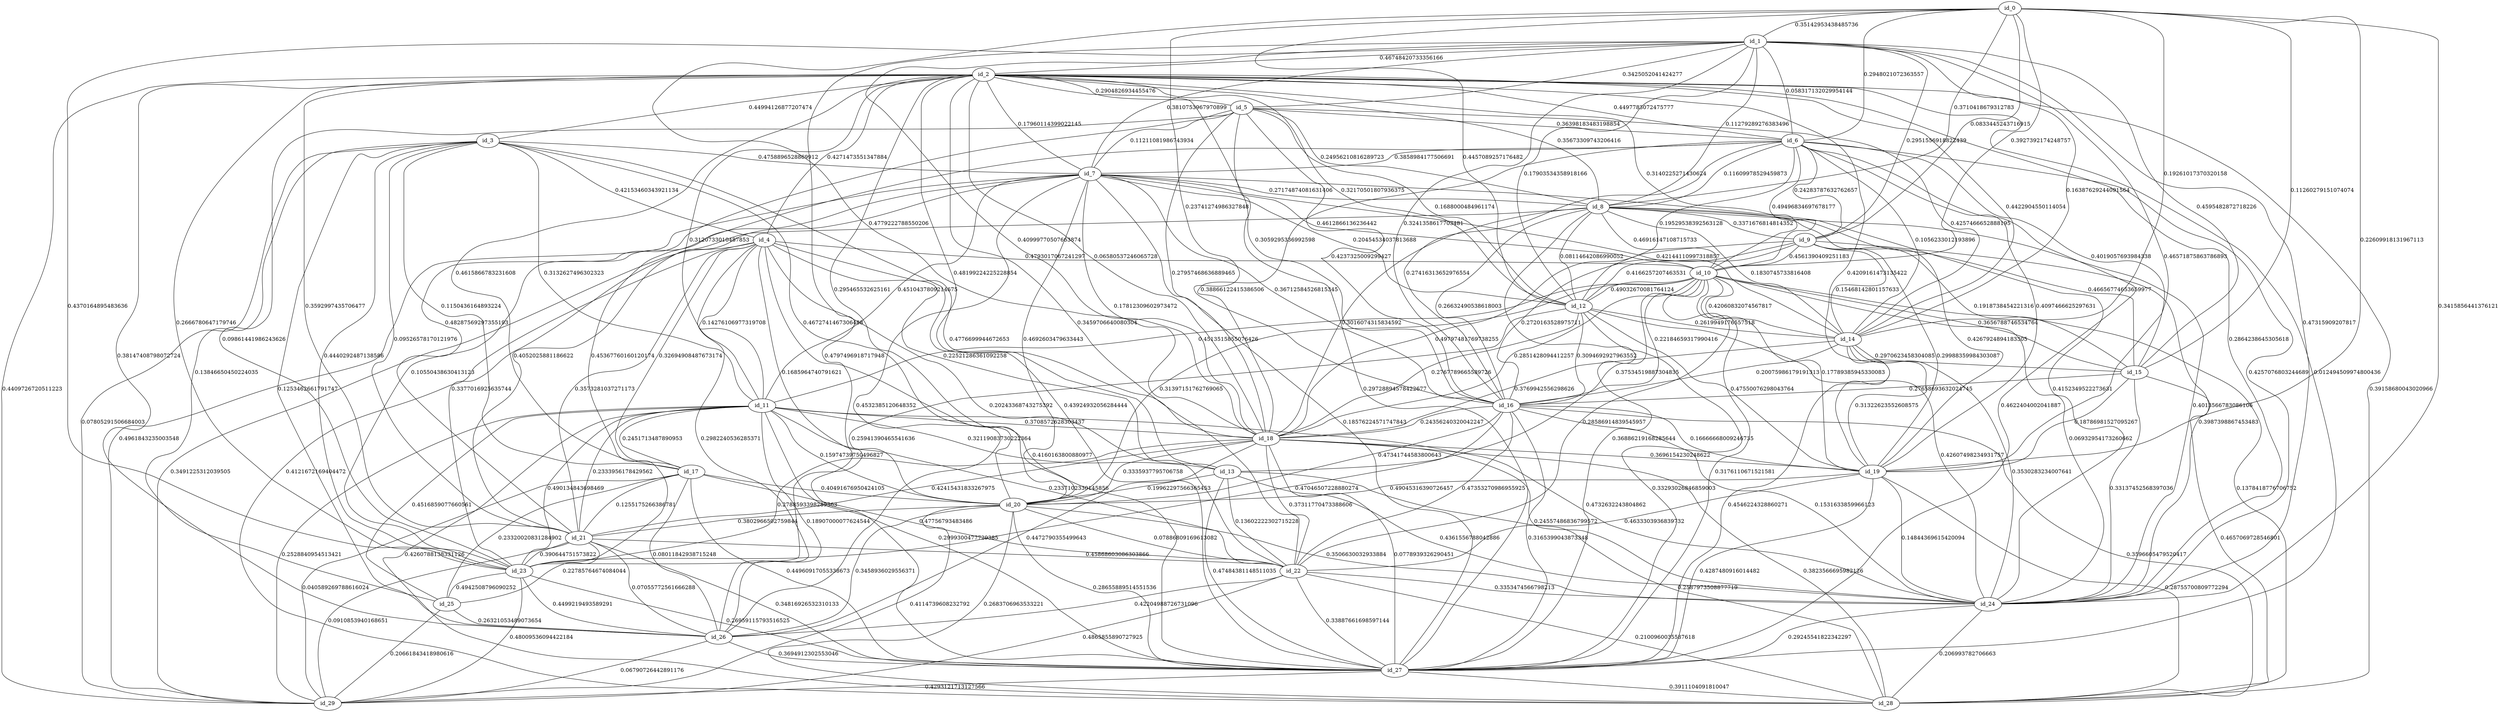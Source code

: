 graph GR{
id_0[label=id_0];
id_1[label=id_1];
id_2[label=id_2];
id_3[label=id_3];
id_4[label=id_4];
id_5[label=id_5];
id_6[label=id_6];
id_7[label=id_7];
id_8[label=id_8];
id_9[label=id_9];
id_10[label=id_10];
id_11[label=id_11];
id_12[label=id_12];
id_13[label=id_13];
id_14[label=id_14];
id_15[label=id_15];
id_16[label=id_16];
id_17[label=id_17];
id_18[label=id_18];
id_19[label=id_19];
id_20[label=id_20];
id_21[label=id_21];
id_22[label=id_22];
id_23[label=id_23];
id_24[label=id_24];
id_25[label=id_25];
id_26[label=id_26];
id_27[label=id_27];
id_28[label=id_28];
id_29[label=id_29];
id_0--id_1[label=0.35142953438485736];
id_0--id_6[label=0.2948021072363557];
id_0--id_8[label=0.3710418679312783];
id_0--id_9[label=0.0833445243716915];
id_0--id_10[label=0.3927392174248757];
id_0--id_12[label=0.4457089257176482];
id_0--id_14[label=0.19261017370320158];
id_0--id_15[label=0.11260279151074074];
id_0--id_16[label=0.23741274986327848];
id_0--id_18[label=0.4779222788550206];
id_0--id_19[label=0.22609918131967113];
id_0--id_24[label=0.3415856441376121];
id_1--id_2[label=0.46748420733356166];
id_1--id_5[label=0.3425052041424277];
id_1--id_6[label=0.058317132029954144];
id_1--id_7[label=0.3810753967970899];
id_1--id_8[label=0.11279289276383496];
id_1--id_9[label=0.2951556918822439];
id_1--id_12[label=0.17903534358918166];
id_1--id_14[label=0.16387629244091564];
id_1--id_15[label=0.4595482872718226];
id_1--id_16[label=0.3241358617703481];
id_1--id_18[label=0.40999770507663874];
id_1--id_19[label=0.46571875863786893];
id_1--id_23[label=0.4370164895483636];
id_1--id_24[label=0.47315909207817];
id_1--id_27[label=0.4797496918717948];
id_2--id_3[label=0.44994126877207474];
id_2--id_4[label=0.4271473551347884];
id_2--id_5[label=0.2904826934455476];
id_2--id_6[label=0.4497783072475777];
id_2--id_7[label=0.17960114399022145];
id_2--id_8[label=0.35673309743206416];
id_2--id_10[label=0.3140225271430624];
id_2--id_11[label=0.3120733010487853];
id_2--id_12[label=0.32170501807936375];
id_2--id_13[label=0.48199224225228854];
id_2--id_14[label=0.4422904550114054];
id_2--id_16[label=0.3059295336992598];
id_2--id_17[label=0.4615866783231608];
id_2--id_18[label=0.06580537246065728];
id_2--id_19[label=0.4209161473135422];
id_2--id_20[label=0.295465532625161];
id_2--id_21[label=0.3592997435706477];
id_2--id_22[label=0.3459706640080304];
id_2--id_23[label=0.2666780647179746];
id_2--id_24[label=0.2864238645305618];
id_2--id_26[label=0.38147408798072724];
id_2--id_27[label=0.012494509974800436];
id_2--id_28[label=0.39158680043020966];
id_2--id_29[label=0.4409726720511223];
id_3--id_4[label=0.42153460343921134];
id_3--id_7[label=0.4758896528869912];
id_3--id_11[label=0.3132627496302323];
id_3--id_17[label=0.1150436164893224];
id_3--id_20[label=0.4672741467306488];
id_3--id_21[label=0.09526578170121976];
id_3--id_23[label=0.4440292487138586];
id_3--id_25[label=0.13846650450224035];
id_3--id_26[label=0.1253462661791747];
id_3--id_27[label=0.43924932056284444];
id_3--id_29[label=0.07805291506684003];
id_4--id_10[label=0.4793017067241297];
id_4--id_11[label=0.14276106977319708];
id_4--id_13[label=0.22521286361092258];
id_4--id_17[label=0.32694908487673174];
id_4--id_18[label=0.4776699944672653];
id_4--id_20[label=0.1685964740791621];
id_4--id_21[label=0.3573281037271173];
id_4--id_22[label=0.20243368743275392];
id_4--id_26[label=0.2982240536285371];
id_4--id_27[label=0.4160163800880977];
id_4--id_28[label=0.4121672169404472];
id_4--id_29[label=0.3491225312039505];
id_5--id_6[label=0.36398183483198854];
id_5--id_7[label=0.11211081986743934];
id_5--id_8[label=0.24956210816289723];
id_5--id_12[label=0.1688000484961174];
id_5--id_14[label=0.4257466652888195];
id_5--id_16[label=0.4237325009299427];
id_5--id_18[label=0.27957468636889465];
id_5--id_21[label=0.48287569297355193];
id_5--id_23[label=0.09861441986243626];
id_5--id_27[label=0.29728894578422677];
id_6--id_7[label=0.3858984177506691];
id_6--id_8[label=0.11609978529459873];
id_6--id_9[label=0.24283787632762657];
id_6--id_10[label=0.49496834697678177];
id_6--id_12[label=0.19529538392563128];
id_6--id_14[label=0.1056233012193896];
id_6--id_15[label=0.4019057693984338];
id_6--id_16[label=0.27416313652976554];
id_6--id_18[label=0.38866122415386506];
id_6--id_19[label=0.4097466625297631];
id_6--id_23[label=0.45367760160120174];
id_6--id_24[label=0.4257076803244689];
id_6--id_27[label=0.4622404002041887];
id_7--id_8[label=0.27174874081631406];
id_7--id_10[label=0.4612866136236442];
id_7--id_11[label=0.4510437809214675];
id_7--id_12[label=0.20454534037813688];
id_7--id_14[label=0.42144110997318857];
id_7--id_16[label=0.36712584526815345];
id_7--id_18[label=0.17812309602973472];
id_7--id_20[label=0.4692603479633443];
id_7--id_21[label=0.4052025881186622];
id_7--id_23[label=0.10550438630413123];
id_7--id_24[label=0.4152349522273631];
id_7--id_26[label=0.4532385120648352];
id_7--id_27[label=0.18576224571747843];
id_7--id_29[label=0.4961843235003548];
id_8--id_9[label=0.3371676814814352];
id_8--id_10[label=0.46916147108715733];
id_8--id_12[label=0.08114642086990052];
id_8--id_14[label=0.1830745733816408];
id_8--id_15[label=0.46656774653659977];
id_8--id_16[label=0.26632490538618003];
id_8--id_18[label=0.3016074315834592];
id_8--id_19[label=0.4267924894183305];
id_8--id_23[label=0.3377016925635744];
id_8--id_24[label=0.4013566783086106];
id_8--id_27[label=0.36886219168285644];
id_9--id_10[label=0.4561390409251183];
id_9--id_12[label=0.4166257207463531];
id_9--id_14[label=0.15468142801157633];
id_9--id_15[label=0.1918738454221316];
id_9--id_16[label=0.2720163528975711];
id_9--id_18[label=0.49797481769738255];
id_9--id_19[label=0.29988359984303087];
id_9--id_24[label=0.3987398867453483];
id_10--id_11[label=0.4513515855076426];
id_10--id_12[label=0.49032670081764124];
id_10--id_13[label=0.37534519887304835];
id_10--id_14[label=0.42060832074567817];
id_10--id_15[label=0.3656788746534764];
id_10--id_16[label=0.22184659317990416];
id_10--id_18[label=0.2851428094412257];
id_10--id_19[label=0.17789385945330083];
id_10--id_20[label=0.31397151762769065];
id_10--id_22[label=0.28586914839545957];
id_10--id_24[label=0.06932954173260662];
id_10--id_27[label=0.3176110671521581];
id_10--id_28[label=0.1378418776706752];
id_11--id_13[label=0.32119083730222364];
id_11--id_17[label=0.2451713487890953];
id_11--id_18[label=0.3708572628303437];
id_11--id_20[label=0.15974739750496827];
id_11--id_21[label=0.2333956178429562];
id_11--id_22[label=0.2337102330145856];
id_11--id_23[label=0.490134843698469];
id_11--id_24[label=0.4732632243804862];
id_11--id_25[label=0.4516859077660561];
id_11--id_26[label=0.18907000077624544];
id_11--id_27[label=0.2999300477729385];
id_11--id_28[label=0.4260788138331126];
id_11--id_29[label=0.2528840954513421];
id_12--id_14[label=0.2619949176557518];
id_12--id_16[label=0.3094692927963552];
id_12--id_18[label=0.2767789665589726];
id_12--id_19[label=0.47550076298043764];
id_12--id_23[label=0.25941390465541636];
id_12--id_24[label=0.42607498234931757];
id_12--id_27[label=0.33293026846859003];
id_13--id_20[label=0.19962297566365453];
id_13--id_22[label=0.13602222302715228];
id_13--id_24[label=0.4361556788042886];
id_13--id_27[label=0.47484381148511035];
id_13--id_28[label=0.2587973508877719];
id_14--id_15[label=0.2970623458304085];
id_14--id_16[label=0.20075986179191313];
id_14--id_18[label=0.3769942556298626];
id_14--id_19[label=0.31322623552608575];
id_14--id_24[label=0.3530283234007641];
id_14--id_27[label=0.4546224328860271];
id_15--id_16[label=0.27658693632024745];
id_15--id_19[label=0.18786981527095267];
id_15--id_24[label=0.33137452568397036];
id_15--id_28[label=0.4657069728546801];
id_16--id_18[label=0.24356240320042247];
id_16--id_19[label=0.16666668009246735];
id_16--id_20[label=0.47341744583800643];
id_16--id_22[label=0.47353270986955925];
id_16--id_23[label=0.47046507228880274];
id_16--id_24[label=0.1531633859966123];
id_16--id_27[label=0.3165399043873348];
id_16--id_28[label=0.3596605479520417];
id_17--id_20[label=0.40491676950424105];
id_17--id_21[label=0.1255175266386781];
id_17--id_22[label=0.47756793483486];
id_17--id_25[label=0.23320020831284902];
id_17--id_26[label=0.08011842938715248];
id_17--id_27[label=0.44960917055338673];
id_17--id_29[label=0.040589269788616024];
id_18--id_19[label=0.3696154230248622];
id_18--id_20[label=0.3335937795706758];
id_18--id_21[label=0.42415431833267975];
id_18--id_22[label=0.37311770473388606];
id_18--id_23[label=0.2788593398289563];
id_18--id_24[label=0.24557486836799572];
id_18--id_26[label=0.4472790355499643];
id_18--id_27[label=0.0778939326290451];
id_18--id_28[label=0.3823566695982126];
id_19--id_20[label=0.49045316390726457];
id_19--id_22[label=0.4633303936839732];
id_19--id_24[label=0.14844369615420094];
id_19--id_27[label=0.4287480916014482];
id_19--id_28[label=0.28755700809772294];
id_20--id_21[label=0.3802966502759844];
id_20--id_22[label=0.07886809169613082];
id_20--id_24[label=0.3506630032933884];
id_20--id_26[label=0.3458936029556371];
id_20--id_27[label=0.28655889514551536];
id_20--id_28[label=0.2683706963533221];
id_20--id_29[label=0.4114739608232792];
id_21--id_22[label=0.45868603086303866];
id_21--id_23[label=0.390644751573822];
id_21--id_25[label=0.22785764674084044];
id_21--id_26[label=0.07055772561666288];
id_21--id_27[label=0.34816926532310133];
id_21--id_29[label=0.0910853940168651];
id_22--id_24[label=0.3353474566798213];
id_22--id_26[label=0.42204988726731096];
id_22--id_27[label=0.33887661698597144];
id_22--id_28[label=0.2100960035587618];
id_22--id_29[label=0.4865855890727925];
id_23--id_25[label=0.4942508796090252];
id_23--id_26[label=0.4499219493589291];
id_23--id_27[label=0.26959115793516525];
id_23--id_29[label=0.48009536094422184];
id_24--id_27[label=0.29245541822342297];
id_24--id_28[label=0.206993782706663];
id_25--id_26[label=0.26321053489073654];
id_25--id_29[label=0.20661843418980616];
id_26--id_27[label=0.3694912302553046];
id_26--id_29[label=0.06790726442891176];
id_27--id_28[label=0.3911104091810047];
id_27--id_29[label=0.4293121713127566];
}